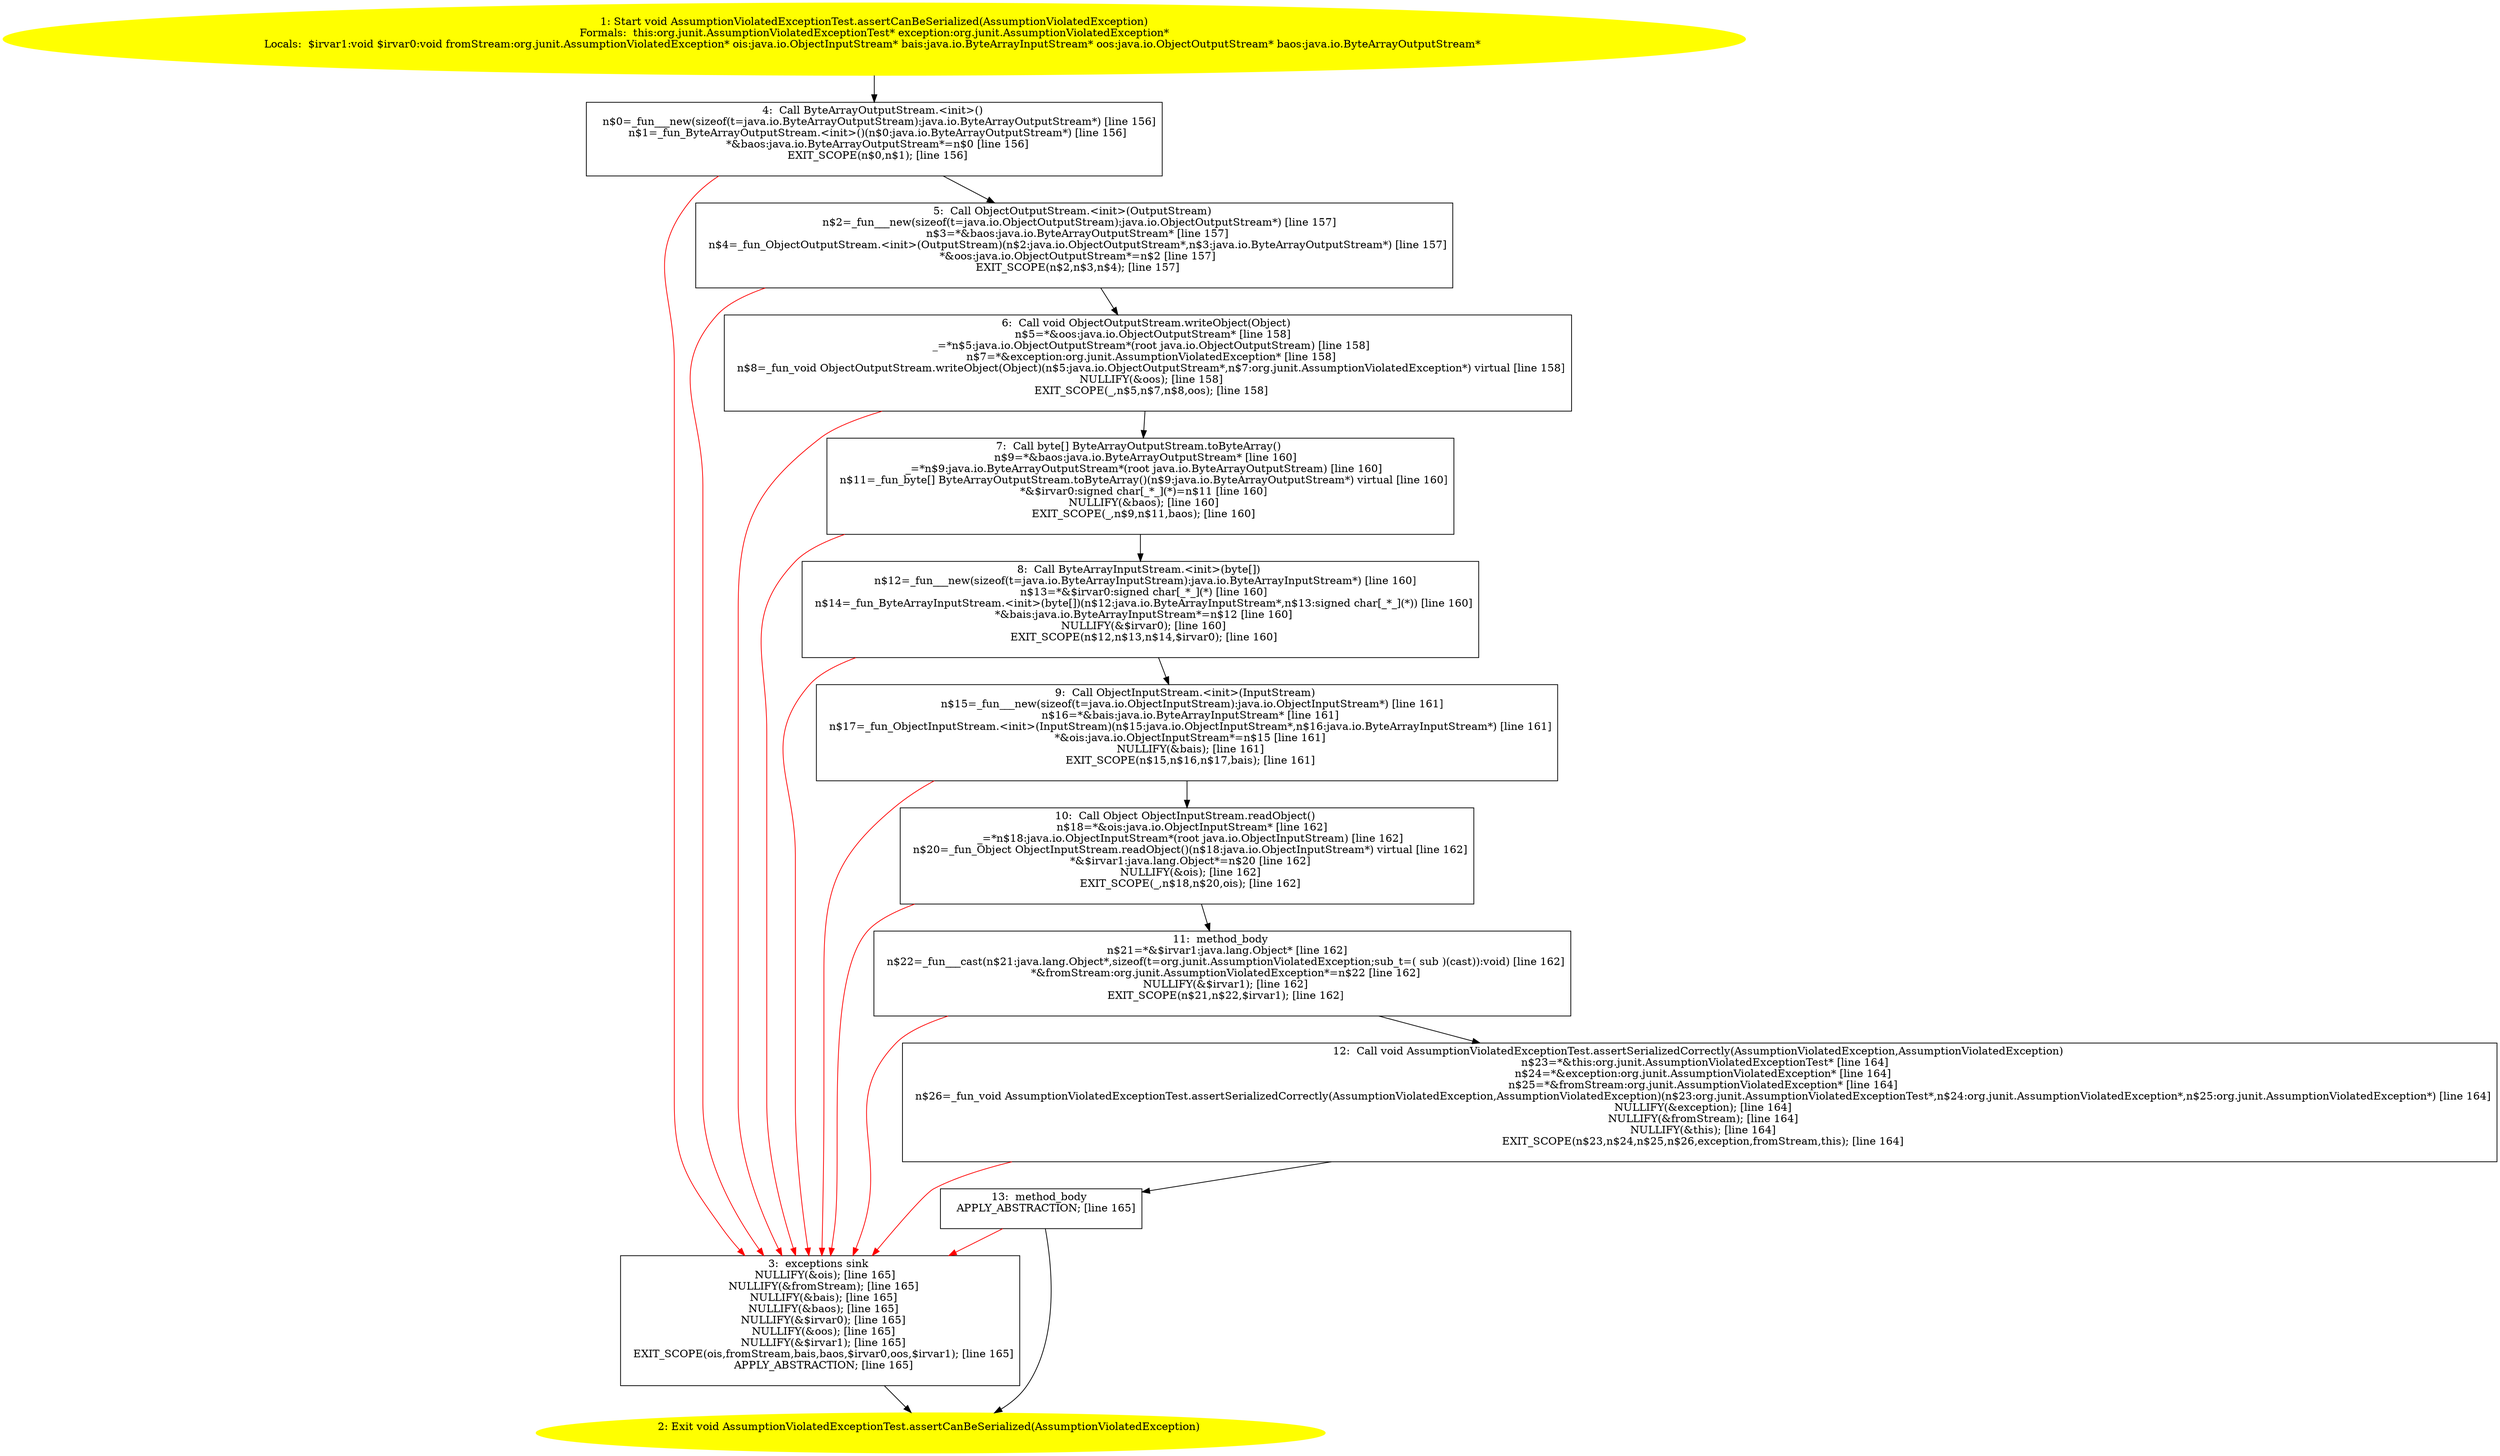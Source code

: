 /* @generated */
digraph cfg {
"org.junit.AssumptionViolatedExceptionTest.assertCanBeSerialized(org.junit.AssumptionViolatedExceptio.b6998e6781c3c96e97593a7ec5343060_1" [label="1: Start void AssumptionViolatedExceptionTest.assertCanBeSerialized(AssumptionViolatedException)\nFormals:  this:org.junit.AssumptionViolatedExceptionTest* exception:org.junit.AssumptionViolatedException*\nLocals:  $irvar1:void $irvar0:void fromStream:org.junit.AssumptionViolatedException* ois:java.io.ObjectInputStream* bais:java.io.ByteArrayInputStream* oos:java.io.ObjectOutputStream* baos:java.io.ByteArrayOutputStream* \n  " color=yellow style=filled]
	

	 "org.junit.AssumptionViolatedExceptionTest.assertCanBeSerialized(org.junit.AssumptionViolatedExceptio.b6998e6781c3c96e97593a7ec5343060_1" -> "org.junit.AssumptionViolatedExceptionTest.assertCanBeSerialized(org.junit.AssumptionViolatedExceptio.b6998e6781c3c96e97593a7ec5343060_4" ;
"org.junit.AssumptionViolatedExceptionTest.assertCanBeSerialized(org.junit.AssumptionViolatedExceptio.b6998e6781c3c96e97593a7ec5343060_2" [label="2: Exit void AssumptionViolatedExceptionTest.assertCanBeSerialized(AssumptionViolatedException) \n  " color=yellow style=filled]
	

"org.junit.AssumptionViolatedExceptionTest.assertCanBeSerialized(org.junit.AssumptionViolatedExceptio.b6998e6781c3c96e97593a7ec5343060_3" [label="3:  exceptions sink \n   NULLIFY(&ois); [line 165]\n  NULLIFY(&fromStream); [line 165]\n  NULLIFY(&bais); [line 165]\n  NULLIFY(&baos); [line 165]\n  NULLIFY(&$irvar0); [line 165]\n  NULLIFY(&oos); [line 165]\n  NULLIFY(&$irvar1); [line 165]\n  EXIT_SCOPE(ois,fromStream,bais,baos,$irvar0,oos,$irvar1); [line 165]\n  APPLY_ABSTRACTION; [line 165]\n " shape="box"]
	

	 "org.junit.AssumptionViolatedExceptionTest.assertCanBeSerialized(org.junit.AssumptionViolatedExceptio.b6998e6781c3c96e97593a7ec5343060_3" -> "org.junit.AssumptionViolatedExceptionTest.assertCanBeSerialized(org.junit.AssumptionViolatedExceptio.b6998e6781c3c96e97593a7ec5343060_2" ;
"org.junit.AssumptionViolatedExceptionTest.assertCanBeSerialized(org.junit.AssumptionViolatedExceptio.b6998e6781c3c96e97593a7ec5343060_4" [label="4:  Call ByteArrayOutputStream.<init>() \n   n$0=_fun___new(sizeof(t=java.io.ByteArrayOutputStream):java.io.ByteArrayOutputStream*) [line 156]\n  n$1=_fun_ByteArrayOutputStream.<init>()(n$0:java.io.ByteArrayOutputStream*) [line 156]\n  *&baos:java.io.ByteArrayOutputStream*=n$0 [line 156]\n  EXIT_SCOPE(n$0,n$1); [line 156]\n " shape="box"]
	

	 "org.junit.AssumptionViolatedExceptionTest.assertCanBeSerialized(org.junit.AssumptionViolatedExceptio.b6998e6781c3c96e97593a7ec5343060_4" -> "org.junit.AssumptionViolatedExceptionTest.assertCanBeSerialized(org.junit.AssumptionViolatedExceptio.b6998e6781c3c96e97593a7ec5343060_5" ;
	 "org.junit.AssumptionViolatedExceptionTest.assertCanBeSerialized(org.junit.AssumptionViolatedExceptio.b6998e6781c3c96e97593a7ec5343060_4" -> "org.junit.AssumptionViolatedExceptionTest.assertCanBeSerialized(org.junit.AssumptionViolatedExceptio.b6998e6781c3c96e97593a7ec5343060_3" [color="red" ];
"org.junit.AssumptionViolatedExceptionTest.assertCanBeSerialized(org.junit.AssumptionViolatedExceptio.b6998e6781c3c96e97593a7ec5343060_5" [label="5:  Call ObjectOutputStream.<init>(OutputStream) \n   n$2=_fun___new(sizeof(t=java.io.ObjectOutputStream):java.io.ObjectOutputStream*) [line 157]\n  n$3=*&baos:java.io.ByteArrayOutputStream* [line 157]\n  n$4=_fun_ObjectOutputStream.<init>(OutputStream)(n$2:java.io.ObjectOutputStream*,n$3:java.io.ByteArrayOutputStream*) [line 157]\n  *&oos:java.io.ObjectOutputStream*=n$2 [line 157]\n  EXIT_SCOPE(n$2,n$3,n$4); [line 157]\n " shape="box"]
	

	 "org.junit.AssumptionViolatedExceptionTest.assertCanBeSerialized(org.junit.AssumptionViolatedExceptio.b6998e6781c3c96e97593a7ec5343060_5" -> "org.junit.AssumptionViolatedExceptionTest.assertCanBeSerialized(org.junit.AssumptionViolatedExceptio.b6998e6781c3c96e97593a7ec5343060_6" ;
	 "org.junit.AssumptionViolatedExceptionTest.assertCanBeSerialized(org.junit.AssumptionViolatedExceptio.b6998e6781c3c96e97593a7ec5343060_5" -> "org.junit.AssumptionViolatedExceptionTest.assertCanBeSerialized(org.junit.AssumptionViolatedExceptio.b6998e6781c3c96e97593a7ec5343060_3" [color="red" ];
"org.junit.AssumptionViolatedExceptionTest.assertCanBeSerialized(org.junit.AssumptionViolatedExceptio.b6998e6781c3c96e97593a7ec5343060_6" [label="6:  Call void ObjectOutputStream.writeObject(Object) \n   n$5=*&oos:java.io.ObjectOutputStream* [line 158]\n  _=*n$5:java.io.ObjectOutputStream*(root java.io.ObjectOutputStream) [line 158]\n  n$7=*&exception:org.junit.AssumptionViolatedException* [line 158]\n  n$8=_fun_void ObjectOutputStream.writeObject(Object)(n$5:java.io.ObjectOutputStream*,n$7:org.junit.AssumptionViolatedException*) virtual [line 158]\n  NULLIFY(&oos); [line 158]\n  EXIT_SCOPE(_,n$5,n$7,n$8,oos); [line 158]\n " shape="box"]
	

	 "org.junit.AssumptionViolatedExceptionTest.assertCanBeSerialized(org.junit.AssumptionViolatedExceptio.b6998e6781c3c96e97593a7ec5343060_6" -> "org.junit.AssumptionViolatedExceptionTest.assertCanBeSerialized(org.junit.AssumptionViolatedExceptio.b6998e6781c3c96e97593a7ec5343060_7" ;
	 "org.junit.AssumptionViolatedExceptionTest.assertCanBeSerialized(org.junit.AssumptionViolatedExceptio.b6998e6781c3c96e97593a7ec5343060_6" -> "org.junit.AssumptionViolatedExceptionTest.assertCanBeSerialized(org.junit.AssumptionViolatedExceptio.b6998e6781c3c96e97593a7ec5343060_3" [color="red" ];
"org.junit.AssumptionViolatedExceptionTest.assertCanBeSerialized(org.junit.AssumptionViolatedExceptio.b6998e6781c3c96e97593a7ec5343060_7" [label="7:  Call byte[] ByteArrayOutputStream.toByteArray() \n   n$9=*&baos:java.io.ByteArrayOutputStream* [line 160]\n  _=*n$9:java.io.ByteArrayOutputStream*(root java.io.ByteArrayOutputStream) [line 160]\n  n$11=_fun_byte[] ByteArrayOutputStream.toByteArray()(n$9:java.io.ByteArrayOutputStream*) virtual [line 160]\n  *&$irvar0:signed char[_*_](*)=n$11 [line 160]\n  NULLIFY(&baos); [line 160]\n  EXIT_SCOPE(_,n$9,n$11,baos); [line 160]\n " shape="box"]
	

	 "org.junit.AssumptionViolatedExceptionTest.assertCanBeSerialized(org.junit.AssumptionViolatedExceptio.b6998e6781c3c96e97593a7ec5343060_7" -> "org.junit.AssumptionViolatedExceptionTest.assertCanBeSerialized(org.junit.AssumptionViolatedExceptio.b6998e6781c3c96e97593a7ec5343060_8" ;
	 "org.junit.AssumptionViolatedExceptionTest.assertCanBeSerialized(org.junit.AssumptionViolatedExceptio.b6998e6781c3c96e97593a7ec5343060_7" -> "org.junit.AssumptionViolatedExceptionTest.assertCanBeSerialized(org.junit.AssumptionViolatedExceptio.b6998e6781c3c96e97593a7ec5343060_3" [color="red" ];
"org.junit.AssumptionViolatedExceptionTest.assertCanBeSerialized(org.junit.AssumptionViolatedExceptio.b6998e6781c3c96e97593a7ec5343060_8" [label="8:  Call ByteArrayInputStream.<init>(byte[]) \n   n$12=_fun___new(sizeof(t=java.io.ByteArrayInputStream):java.io.ByteArrayInputStream*) [line 160]\n  n$13=*&$irvar0:signed char[_*_](*) [line 160]\n  n$14=_fun_ByteArrayInputStream.<init>(byte[])(n$12:java.io.ByteArrayInputStream*,n$13:signed char[_*_](*)) [line 160]\n  *&bais:java.io.ByteArrayInputStream*=n$12 [line 160]\n  NULLIFY(&$irvar0); [line 160]\n  EXIT_SCOPE(n$12,n$13,n$14,$irvar0); [line 160]\n " shape="box"]
	

	 "org.junit.AssumptionViolatedExceptionTest.assertCanBeSerialized(org.junit.AssumptionViolatedExceptio.b6998e6781c3c96e97593a7ec5343060_8" -> "org.junit.AssumptionViolatedExceptionTest.assertCanBeSerialized(org.junit.AssumptionViolatedExceptio.b6998e6781c3c96e97593a7ec5343060_9" ;
	 "org.junit.AssumptionViolatedExceptionTest.assertCanBeSerialized(org.junit.AssumptionViolatedExceptio.b6998e6781c3c96e97593a7ec5343060_8" -> "org.junit.AssumptionViolatedExceptionTest.assertCanBeSerialized(org.junit.AssumptionViolatedExceptio.b6998e6781c3c96e97593a7ec5343060_3" [color="red" ];
"org.junit.AssumptionViolatedExceptionTest.assertCanBeSerialized(org.junit.AssumptionViolatedExceptio.b6998e6781c3c96e97593a7ec5343060_9" [label="9:  Call ObjectInputStream.<init>(InputStream) \n   n$15=_fun___new(sizeof(t=java.io.ObjectInputStream):java.io.ObjectInputStream*) [line 161]\n  n$16=*&bais:java.io.ByteArrayInputStream* [line 161]\n  n$17=_fun_ObjectInputStream.<init>(InputStream)(n$15:java.io.ObjectInputStream*,n$16:java.io.ByteArrayInputStream*) [line 161]\n  *&ois:java.io.ObjectInputStream*=n$15 [line 161]\n  NULLIFY(&bais); [line 161]\n  EXIT_SCOPE(n$15,n$16,n$17,bais); [line 161]\n " shape="box"]
	

	 "org.junit.AssumptionViolatedExceptionTest.assertCanBeSerialized(org.junit.AssumptionViolatedExceptio.b6998e6781c3c96e97593a7ec5343060_9" -> "org.junit.AssumptionViolatedExceptionTest.assertCanBeSerialized(org.junit.AssumptionViolatedExceptio.b6998e6781c3c96e97593a7ec5343060_10" ;
	 "org.junit.AssumptionViolatedExceptionTest.assertCanBeSerialized(org.junit.AssumptionViolatedExceptio.b6998e6781c3c96e97593a7ec5343060_9" -> "org.junit.AssumptionViolatedExceptionTest.assertCanBeSerialized(org.junit.AssumptionViolatedExceptio.b6998e6781c3c96e97593a7ec5343060_3" [color="red" ];
"org.junit.AssumptionViolatedExceptionTest.assertCanBeSerialized(org.junit.AssumptionViolatedExceptio.b6998e6781c3c96e97593a7ec5343060_10" [label="10:  Call Object ObjectInputStream.readObject() \n   n$18=*&ois:java.io.ObjectInputStream* [line 162]\n  _=*n$18:java.io.ObjectInputStream*(root java.io.ObjectInputStream) [line 162]\n  n$20=_fun_Object ObjectInputStream.readObject()(n$18:java.io.ObjectInputStream*) virtual [line 162]\n  *&$irvar1:java.lang.Object*=n$20 [line 162]\n  NULLIFY(&ois); [line 162]\n  EXIT_SCOPE(_,n$18,n$20,ois); [line 162]\n " shape="box"]
	

	 "org.junit.AssumptionViolatedExceptionTest.assertCanBeSerialized(org.junit.AssumptionViolatedExceptio.b6998e6781c3c96e97593a7ec5343060_10" -> "org.junit.AssumptionViolatedExceptionTest.assertCanBeSerialized(org.junit.AssumptionViolatedExceptio.b6998e6781c3c96e97593a7ec5343060_11" ;
	 "org.junit.AssumptionViolatedExceptionTest.assertCanBeSerialized(org.junit.AssumptionViolatedExceptio.b6998e6781c3c96e97593a7ec5343060_10" -> "org.junit.AssumptionViolatedExceptionTest.assertCanBeSerialized(org.junit.AssumptionViolatedExceptio.b6998e6781c3c96e97593a7ec5343060_3" [color="red" ];
"org.junit.AssumptionViolatedExceptionTest.assertCanBeSerialized(org.junit.AssumptionViolatedExceptio.b6998e6781c3c96e97593a7ec5343060_11" [label="11:  method_body \n   n$21=*&$irvar1:java.lang.Object* [line 162]\n  n$22=_fun___cast(n$21:java.lang.Object*,sizeof(t=org.junit.AssumptionViolatedException;sub_t=( sub )(cast)):void) [line 162]\n  *&fromStream:org.junit.AssumptionViolatedException*=n$22 [line 162]\n  NULLIFY(&$irvar1); [line 162]\n  EXIT_SCOPE(n$21,n$22,$irvar1); [line 162]\n " shape="box"]
	

	 "org.junit.AssumptionViolatedExceptionTest.assertCanBeSerialized(org.junit.AssumptionViolatedExceptio.b6998e6781c3c96e97593a7ec5343060_11" -> "org.junit.AssumptionViolatedExceptionTest.assertCanBeSerialized(org.junit.AssumptionViolatedExceptio.b6998e6781c3c96e97593a7ec5343060_12" ;
	 "org.junit.AssumptionViolatedExceptionTest.assertCanBeSerialized(org.junit.AssumptionViolatedExceptio.b6998e6781c3c96e97593a7ec5343060_11" -> "org.junit.AssumptionViolatedExceptionTest.assertCanBeSerialized(org.junit.AssumptionViolatedExceptio.b6998e6781c3c96e97593a7ec5343060_3" [color="red" ];
"org.junit.AssumptionViolatedExceptionTest.assertCanBeSerialized(org.junit.AssumptionViolatedExceptio.b6998e6781c3c96e97593a7ec5343060_12" [label="12:  Call void AssumptionViolatedExceptionTest.assertSerializedCorrectly(AssumptionViolatedException,AssumptionViolatedException) \n   n$23=*&this:org.junit.AssumptionViolatedExceptionTest* [line 164]\n  n$24=*&exception:org.junit.AssumptionViolatedException* [line 164]\n  n$25=*&fromStream:org.junit.AssumptionViolatedException* [line 164]\n  n$26=_fun_void AssumptionViolatedExceptionTest.assertSerializedCorrectly(AssumptionViolatedException,AssumptionViolatedException)(n$23:org.junit.AssumptionViolatedExceptionTest*,n$24:org.junit.AssumptionViolatedException*,n$25:org.junit.AssumptionViolatedException*) [line 164]\n  NULLIFY(&exception); [line 164]\n  NULLIFY(&fromStream); [line 164]\n  NULLIFY(&this); [line 164]\n  EXIT_SCOPE(n$23,n$24,n$25,n$26,exception,fromStream,this); [line 164]\n " shape="box"]
	

	 "org.junit.AssumptionViolatedExceptionTest.assertCanBeSerialized(org.junit.AssumptionViolatedExceptio.b6998e6781c3c96e97593a7ec5343060_12" -> "org.junit.AssumptionViolatedExceptionTest.assertCanBeSerialized(org.junit.AssumptionViolatedExceptio.b6998e6781c3c96e97593a7ec5343060_13" ;
	 "org.junit.AssumptionViolatedExceptionTest.assertCanBeSerialized(org.junit.AssumptionViolatedExceptio.b6998e6781c3c96e97593a7ec5343060_12" -> "org.junit.AssumptionViolatedExceptionTest.assertCanBeSerialized(org.junit.AssumptionViolatedExceptio.b6998e6781c3c96e97593a7ec5343060_3" [color="red" ];
"org.junit.AssumptionViolatedExceptionTest.assertCanBeSerialized(org.junit.AssumptionViolatedExceptio.b6998e6781c3c96e97593a7ec5343060_13" [label="13:  method_body \n   APPLY_ABSTRACTION; [line 165]\n " shape="box"]
	

	 "org.junit.AssumptionViolatedExceptionTest.assertCanBeSerialized(org.junit.AssumptionViolatedExceptio.b6998e6781c3c96e97593a7ec5343060_13" -> "org.junit.AssumptionViolatedExceptionTest.assertCanBeSerialized(org.junit.AssumptionViolatedExceptio.b6998e6781c3c96e97593a7ec5343060_2" ;
	 "org.junit.AssumptionViolatedExceptionTest.assertCanBeSerialized(org.junit.AssumptionViolatedExceptio.b6998e6781c3c96e97593a7ec5343060_13" -> "org.junit.AssumptionViolatedExceptionTest.assertCanBeSerialized(org.junit.AssumptionViolatedExceptio.b6998e6781c3c96e97593a7ec5343060_3" [color="red" ];
}
